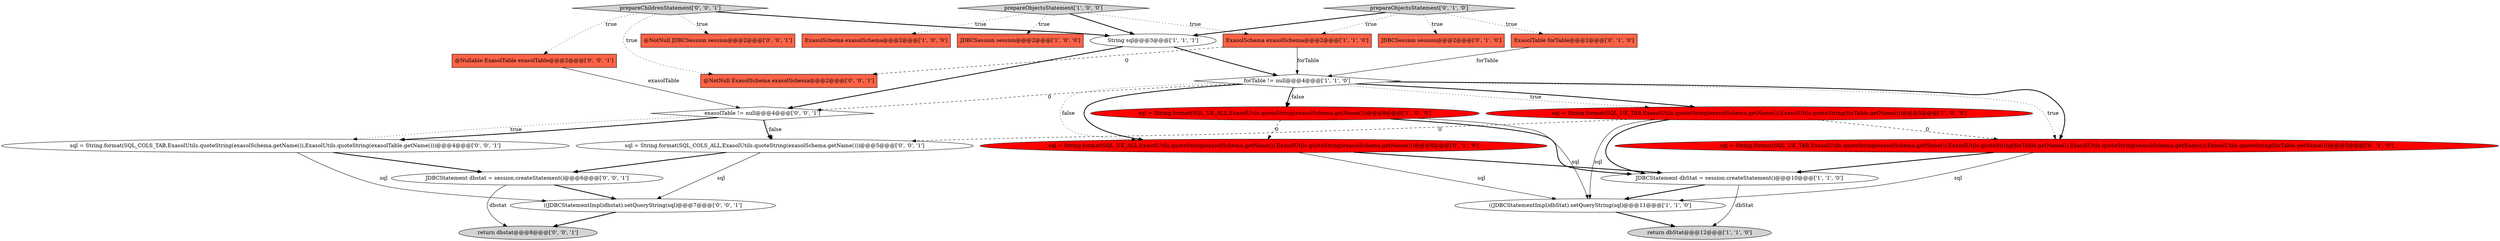 digraph {
21 [style = filled, label = "@NotNull JDBCSession session@@@2@@@['0', '0', '1']", fillcolor = tomato, shape = box image = "AAA0AAABBB3BBB"];
17 [style = filled, label = "@Nullable ExasolTable exasolTable@@@2@@@['0', '0', '1']", fillcolor = tomato, shape = box image = "AAA0AAABBB3BBB"];
14 [style = filled, label = "sql = String.format(SQL_UK_TAB,ExasolUtils.quoteString(exasolSchema.getName()),ExasolUtils.quoteString(forTable.getName()),ExasolUtils.quoteString(exasolSchema.getName()),ExasolUtils.quoteString(forTable.getName()))@@@5@@@['0', '1', '0']", fillcolor = red, shape = ellipse image = "AAA1AAABBB2BBB"];
5 [style = filled, label = "return dbStat@@@12@@@['1', '1', '0']", fillcolor = lightgray, shape = ellipse image = "AAA0AAABBB1BBB"];
18 [style = filled, label = "return dbstat@@@8@@@['0', '0', '1']", fillcolor = lightgray, shape = ellipse image = "AAA0AAABBB3BBB"];
20 [style = filled, label = "sql = String.format(SQL_COLS_TAB,ExasolUtils.quoteString(exasolSchema.getName()),ExasolUtils.quoteString(exasolTable.getName()))@@@4@@@['0', '0', '1']", fillcolor = white, shape = ellipse image = "AAA0AAABBB3BBB"];
13 [style = filled, label = "JDBCSession session@@@2@@@['0', '1', '0']", fillcolor = tomato, shape = box image = "AAA0AAABBB2BBB"];
3 [style = filled, label = "prepareObjectsStatement['1', '0', '0']", fillcolor = lightgray, shape = diamond image = "AAA0AAABBB1BBB"];
23 [style = filled, label = "prepareChildrenStatement['0', '0', '1']", fillcolor = lightgray, shape = diamond image = "AAA0AAABBB3BBB"];
2 [style = filled, label = "ExasolSchema exasolSchema@@@2@@@['1', '0', '0']", fillcolor = tomato, shape = box image = "AAA0AAABBB1BBB"];
6 [style = filled, label = "JDBCSession session@@@2@@@['1', '0', '0']", fillcolor = tomato, shape = box image = "AAA0AAABBB1BBB"];
12 [style = filled, label = "sql = String.format(SQL_UK_ALL,ExasolUtils.quoteString(exasolSchema.getName()),ExasolUtils.quoteString(exasolSchema.getName()))@@@8@@@['0', '1', '0']", fillcolor = red, shape = ellipse image = "AAA1AAABBB2BBB"];
7 [style = filled, label = "ExasolSchema exasolSchema@@@2@@@['1', '1', '0']", fillcolor = tomato, shape = box image = "AAA0AAABBB1BBB"];
15 [style = filled, label = "prepareObjectsStatement['0', '1', '0']", fillcolor = lightgray, shape = diamond image = "AAA0AAABBB2BBB"];
16 [style = filled, label = "sql = String.format(SQL_COLS_ALL,ExasolUtils.quoteString(exasolSchema.getName()))@@@5@@@['0', '0', '1']", fillcolor = white, shape = ellipse image = "AAA0AAABBB3BBB"];
10 [style = filled, label = "((JDBCStatementImpl)dbStat).setQueryString(sql)@@@11@@@['1', '1', '0']", fillcolor = white, shape = ellipse image = "AAA0AAABBB1BBB"];
11 [style = filled, label = "ExasolTable forTable@@@2@@@['0', '1', '0']", fillcolor = tomato, shape = box image = "AAA0AAABBB2BBB"];
24 [style = filled, label = "@NotNull ExasolSchema exasolSchema@@@2@@@['0', '0', '1']", fillcolor = tomato, shape = box image = "AAA0AAABBB3BBB"];
9 [style = filled, label = "forTable != null@@@4@@@['1', '1', '0']", fillcolor = white, shape = diamond image = "AAA0AAABBB1BBB"];
22 [style = filled, label = "JDBCStatement dbstat = session.createStatement()@@@6@@@['0', '0', '1']", fillcolor = white, shape = ellipse image = "AAA0AAABBB3BBB"];
19 [style = filled, label = "((JDBCStatementImpl)dbstat).setQueryString(sql)@@@7@@@['0', '0', '1']", fillcolor = white, shape = ellipse image = "AAA0AAABBB3BBB"];
25 [style = filled, label = "exasolTable != null@@@4@@@['0', '0', '1']", fillcolor = white, shape = diamond image = "AAA0AAABBB3BBB"];
1 [style = filled, label = "String sql@@@3@@@['1', '1', '1']", fillcolor = white, shape = ellipse image = "AAA0AAABBB1BBB"];
0 [style = filled, label = "sql = String.format(SQL_UK_ALL,ExasolUtils.quoteString(exasolSchema.getName()))@@@8@@@['1', '0', '0']", fillcolor = red, shape = ellipse image = "AAA1AAABBB1BBB"];
4 [style = filled, label = "sql = String.format(SQL_UK_TAB,ExasolUtils.quoteString(exasolSchema.getName()),ExasolUtils.quoteString(forTable.getName()))@@@5@@@['1', '0', '0']", fillcolor = red, shape = ellipse image = "AAA1AAABBB1BBB"];
8 [style = filled, label = "JDBCStatement dbStat = session.createStatement()@@@10@@@['1', '1', '0']", fillcolor = white, shape = ellipse image = "AAA0AAABBB1BBB"];
16->19 [style = solid, label="sql"];
8->10 [style = bold, label=""];
3->7 [style = dotted, label="true"];
19->18 [style = bold, label=""];
7->9 [style = solid, label="forTable"];
4->16 [style = dashed, label="0"];
9->0 [style = bold, label=""];
3->1 [style = bold, label=""];
22->19 [style = bold, label=""];
9->4 [style = bold, label=""];
4->10 [style = solid, label="sql"];
8->5 [style = solid, label="dbStat"];
9->0 [style = dotted, label="false"];
23->21 [style = dotted, label="true"];
0->12 [style = dashed, label="0"];
3->6 [style = dotted, label="true"];
14->10 [style = solid, label="sql"];
16->22 [style = bold, label=""];
25->16 [style = bold, label=""];
15->7 [style = dotted, label="true"];
9->14 [style = dotted, label="true"];
11->9 [style = solid, label="forTable"];
1->9 [style = bold, label=""];
9->12 [style = dotted, label="false"];
20->22 [style = bold, label=""];
15->13 [style = dotted, label="true"];
22->18 [style = solid, label="dbstat"];
25->20 [style = bold, label=""];
12->10 [style = solid, label="sql"];
10->5 [style = bold, label=""];
7->24 [style = dashed, label="0"];
12->8 [style = bold, label=""];
25->20 [style = dotted, label="true"];
9->25 [style = dashed, label="0"];
0->8 [style = bold, label=""];
15->11 [style = dotted, label="true"];
9->14 [style = bold, label=""];
23->1 [style = bold, label=""];
9->4 [style = dotted, label="true"];
4->8 [style = bold, label=""];
4->14 [style = dashed, label="0"];
14->8 [style = bold, label=""];
9->12 [style = bold, label=""];
25->16 [style = dotted, label="false"];
23->17 [style = dotted, label="true"];
17->25 [style = solid, label="exasolTable"];
1->25 [style = bold, label=""];
23->24 [style = dotted, label="true"];
0->10 [style = solid, label="sql"];
3->2 [style = dotted, label="true"];
20->19 [style = solid, label="sql"];
15->1 [style = bold, label=""];
}
